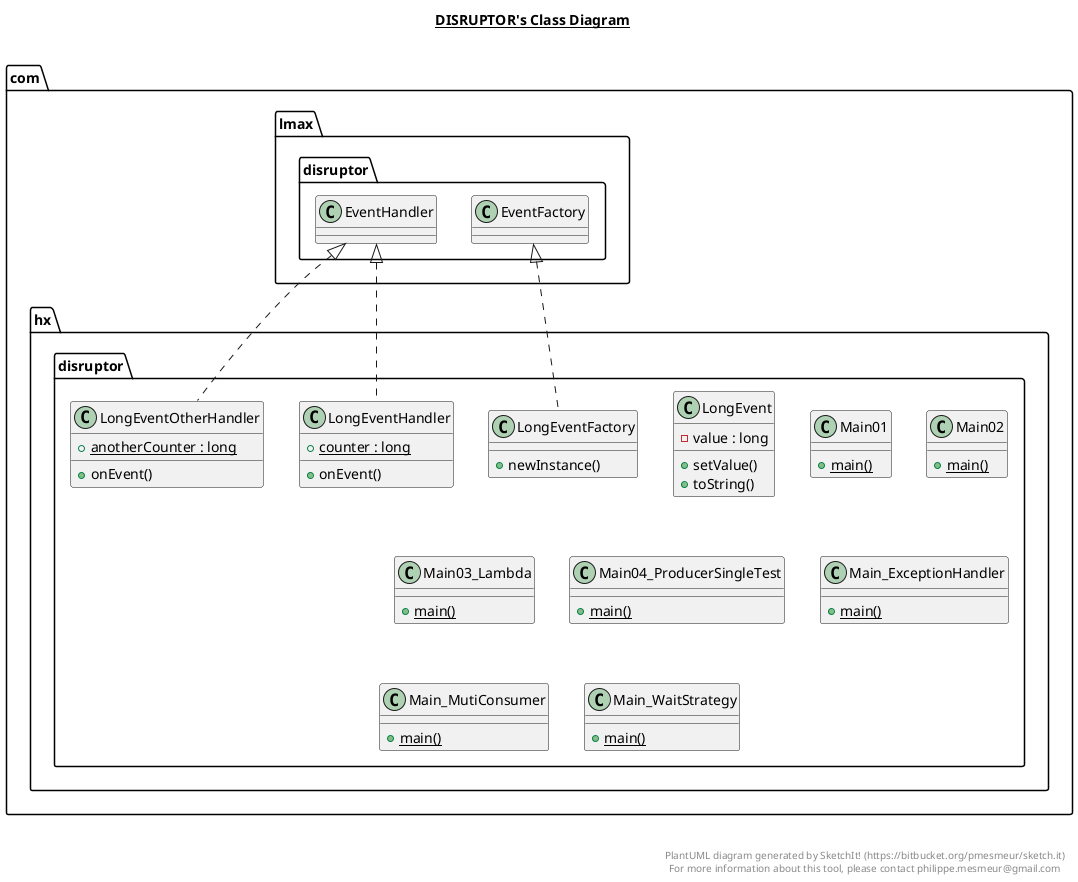 @startuml

title __DISRUPTOR's Class Diagram__\n

  namespace com.hx.disruptor {
    class com.hx.disruptor.LongEvent {
        - value : long
        + setValue()
        + toString()
    }
  }
  

  namespace com.hx.disruptor {
    class com.hx.disruptor.LongEventFactory {
        + newInstance()
    }
  }
  

  namespace com.hx.disruptor {
    class com.hx.disruptor.LongEventHandler {
        {static} + counter : long
        + onEvent()
    }
  }
  

  namespace com.hx.disruptor {
    class com.hx.disruptor.LongEventOtherHandler {
        {static} + anotherCounter : long
        + onEvent()
    }
  }
  

  namespace com.hx.disruptor {
    class com.hx.disruptor.Main01 {
        {static} + main()
    }
  }
  

  namespace com.hx.disruptor {
    class com.hx.disruptor.Main02 {
        {static} + main()
    }
  }
  

  namespace com.hx.disruptor {
    class com.hx.disruptor.Main03_Lambda {
        {static} + main()
    }
  }
  

  namespace com.hx.disruptor {
    class com.hx.disruptor.Main04_ProducerSingleTest {
        {static} + main()
    }
  }
  

  namespace com.hx.disruptor {
    class com.hx.disruptor.Main_ExceptionHandler {
        {static} + main()
    }
  }
  

  namespace com.hx.disruptor {
    class com.hx.disruptor.Main_MutiConsumer {
        {static} + main()
    }
  }
  

  namespace com.hx.disruptor {
    class com.hx.disruptor.Main_WaitStrategy {
        {static} + main()
    }
  }
  

  com.hx.disruptor.LongEventFactory .up.|> com.lmax.disruptor.EventFactory
  com.hx.disruptor.LongEventHandler .up.|> com.lmax.disruptor.EventHandler
  com.hx.disruptor.LongEventOtherHandler .up.|> com.lmax.disruptor.EventHandler


right footer


PlantUML diagram generated by SketchIt! (https://bitbucket.org/pmesmeur/sketch.it)
For more information about this tool, please contact philippe.mesmeur@gmail.com
endfooter

@enduml
